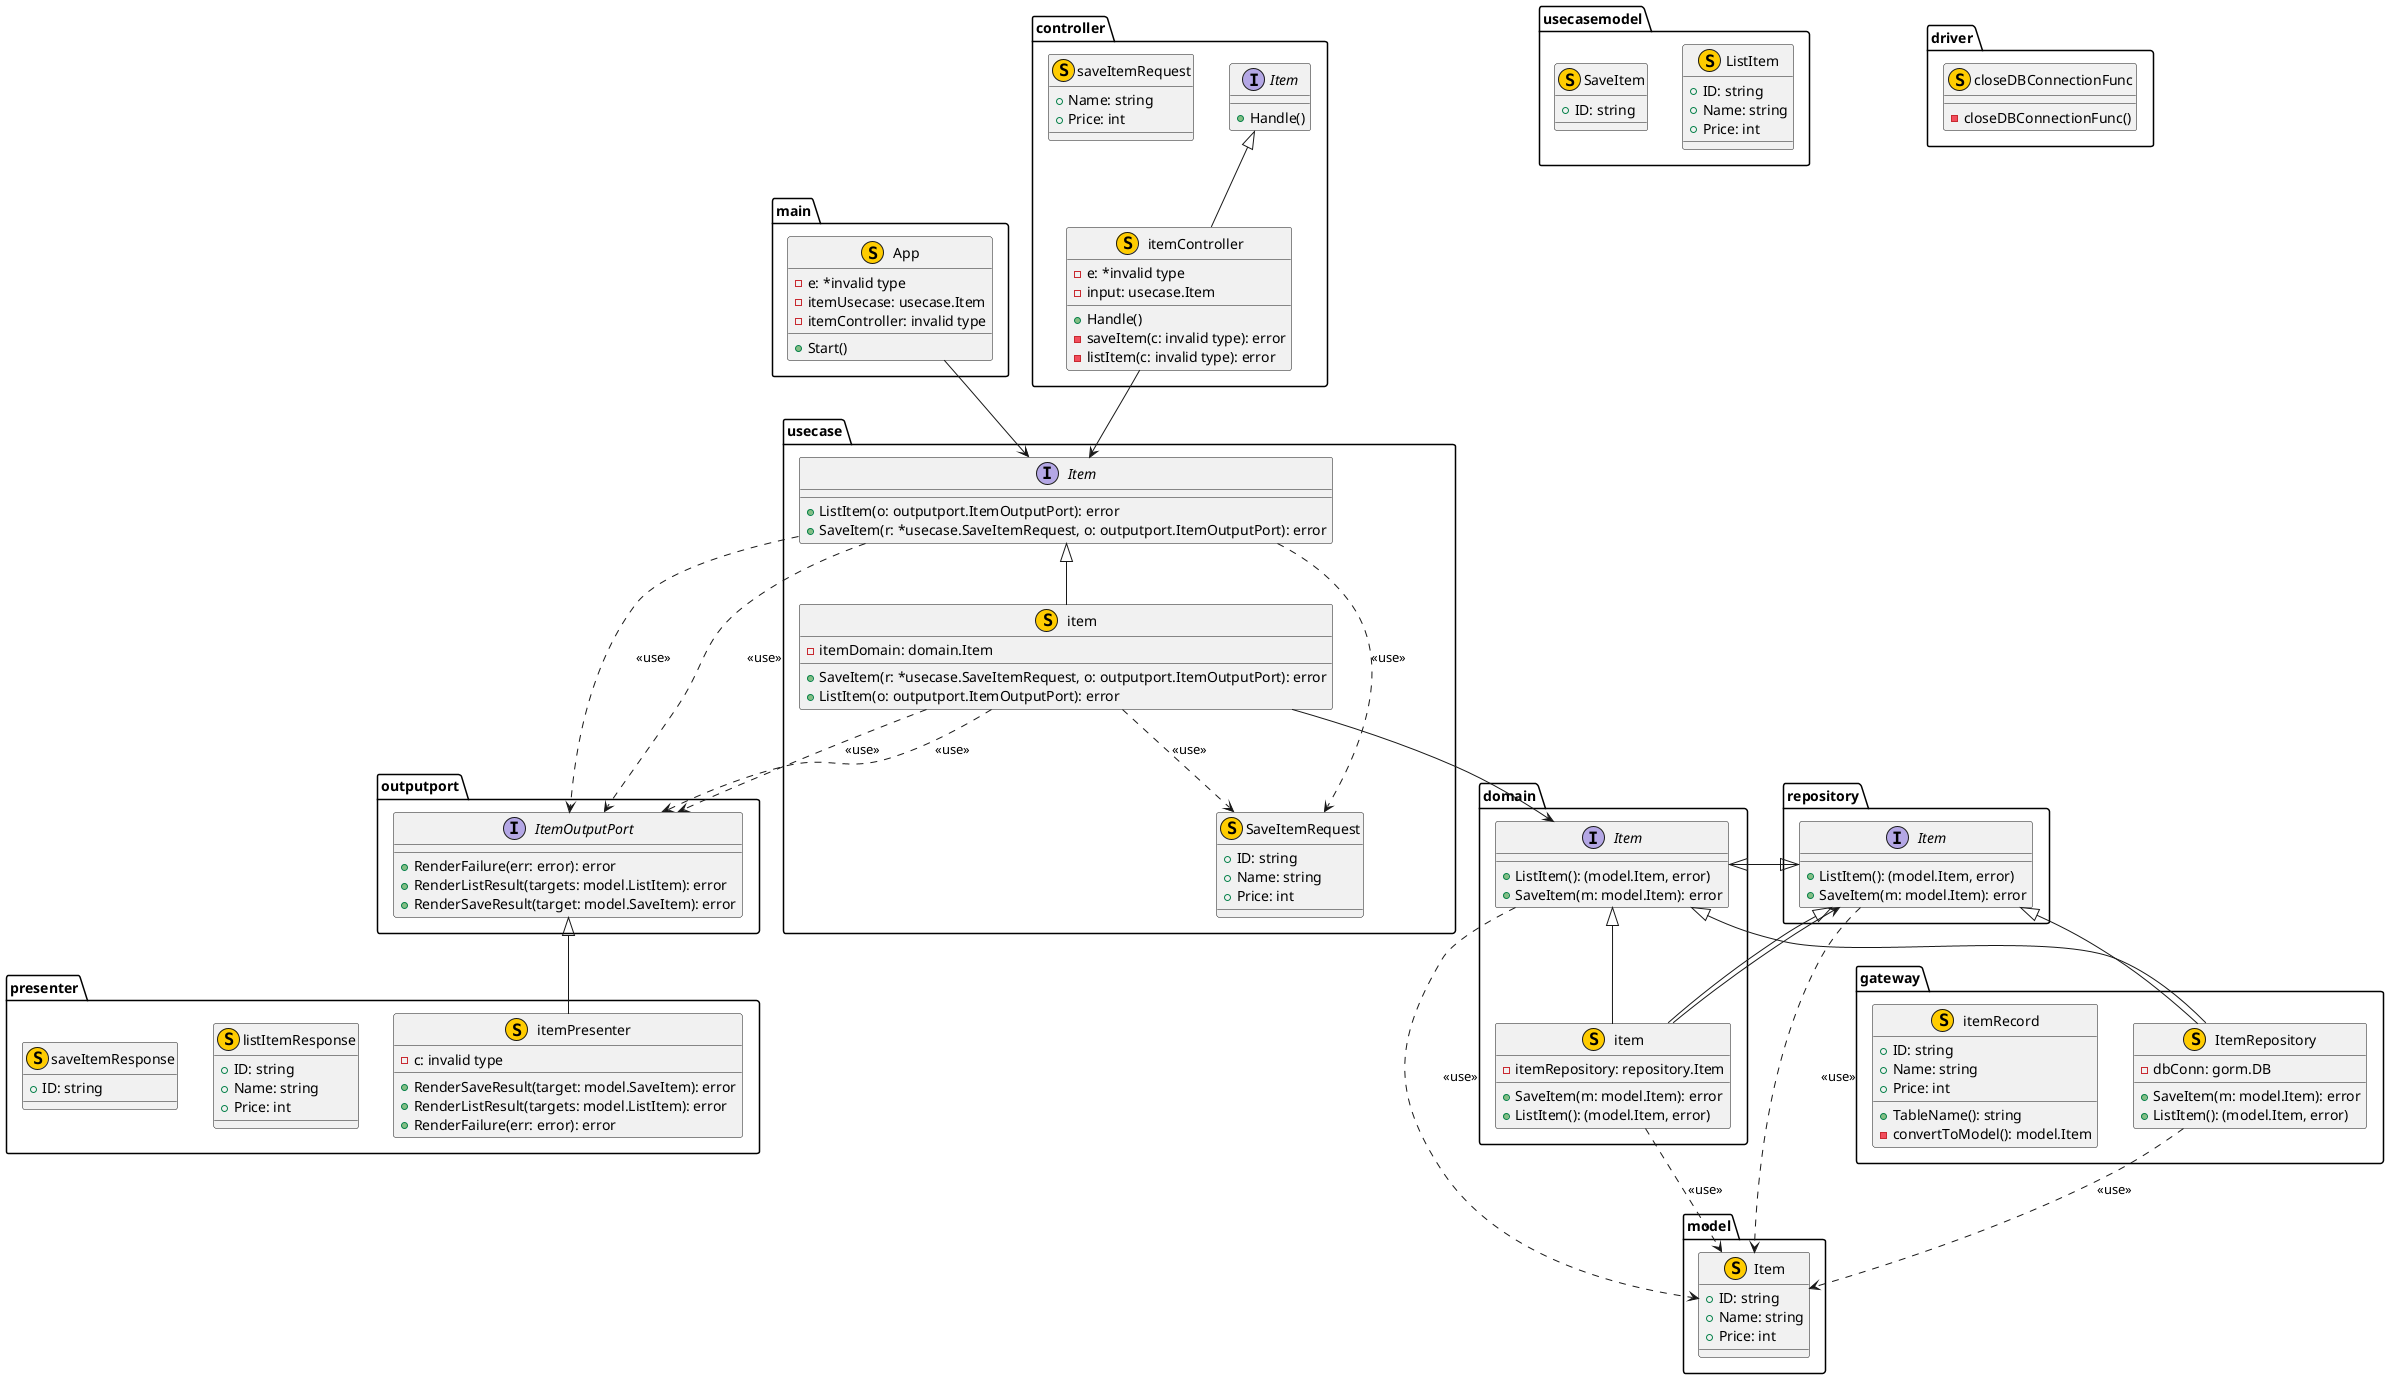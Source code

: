 @startuml

package "presenter" {
	class "itemPresenter" as presenter.itemPresenter <<S,#FFCC00>> {
		-c: invalid type
		+RenderSaveResult(target: model.SaveItem): error
		+RenderListResult(targets: model.ListItem): error
		+RenderFailure(err: error): error
	}
}



package "presenter" {
	class "listItemResponse" as presenter.listItemResponse <<S,#FFCC00>> {
		+ID: string
		+Name: string
		+Price: int
	}
}



package "presenter" {
	class "saveItemResponse" as presenter.saveItemResponse <<S,#FFCC00>> {
		+ID: string
	}
}



package "domain" {
	interface "Item" as domain.Item {
		+ListItem(): (model.Item, error)
		+SaveItem(m: model.Item): error
	}
}


	domain.Item ..> model.Item : <<use>> 

package "domain" {
	class "item" as domain.item <<S,#FFCC00>> {
		-itemRepository: repository.Item
		+SaveItem(m: model.Item): error
		+ListItem(): (model.Item, error)
	}
}

	domain.item --> repository.Item

	domain.item ..> model.Item : <<use>> 

package "main" {
	class "App" as main.App <<S,#FFCC00>> {
		-e: *invalid type
		-itemUsecase: usecase.Item
		-itemController: invalid type
		+Start()
	}
}

	main.App --> usecase.Item


package "usecase" {
	interface "Item" as usecase.Item {
		+ListItem(o: outputport.ItemOutputPort): error
		+SaveItem(r: *usecase.SaveItemRequest, o: outputport.ItemOutputPort): error
	}
}


	usecase.Item ..> outputport.ItemOutputPort : <<use>> 
	usecase.Item ..> usecase.SaveItemRequest : <<use>> 
	usecase.Item ..> outputport.ItemOutputPort : <<use>> 

package "usecase" {
	class "SaveItemRequest" as usecase.SaveItemRequest <<S,#FFCC00>> {
		+ID: string
		+Name: string
		+Price: int
	}
}



package "usecase" {
	class "item" as usecase.item <<S,#FFCC00>> {
		-itemDomain: domain.Item
		+SaveItem(r: *usecase.SaveItemRequest, o: outputport.ItemOutputPort): error
		+ListItem(o: outputport.ItemOutputPort): error
	}
}

	usecase.item --> domain.Item

	usecase.item ..> usecase.SaveItemRequest : <<use>> 
	usecase.item ..> outputport.ItemOutputPort : <<use>> 
	usecase.item ..> outputport.ItemOutputPort : <<use>> 

package "usecasemodel" {
	class "ListItem" as usecasemodel.ListItem <<S,#FFCC00>> {
		+ID: string
		+Name: string
		+Price: int
	}
}



package "usecasemodel" {
	class "SaveItem" as usecasemodel.SaveItem <<S,#FFCC00>> {
		+ID: string
	}
}



package "controller" {
	interface "Item" as controller.Item {
		+Handle()
	}
}



package "controller" {
	class "itemController" as controller.itemController <<S,#FFCC00>> {
		-e: *invalid type
		-input: usecase.Item
		+Handle()
		-saveItem(c: invalid type): error
		-listItem(c: invalid type): error
	}
}

	controller.itemController --> usecase.Item


package "controller" {
	class "saveItemRequest" as controller.saveItemRequest <<S,#FFCC00>> {
		+Name: string
		+Price: int
	}
}



package "model" {
	class "Item" as model.Item <<S,#FFCC00>> {
		+ID: string
		+Name: string
		+Price: int
	}
}



package "repository" {
	interface "Item" as repository.Item {
		+ListItem(): (model.Item, error)
		+SaveItem(m: model.Item): error
	}
}


	repository.Item ..> model.Item : <<use>> 

package "driver" {
	class "closeDBConnectionFunc" as driver.closeDBConnectionFunc <<S,#FFCC00>> {
		-closeDBConnectionFunc()
	}
}



package "outputport" {
	interface "ItemOutputPort" as outputport.ItemOutputPort {
		+RenderFailure(err: error): error
		+RenderListResult(targets: model.ListItem): error
		+RenderSaveResult(target: model.SaveItem): error
	}
}



package "gateway" {
	class "ItemRepository" as gateway.ItemRepository <<S,#FFCC00>> {
		-dbConn: gorm.DB
		+SaveItem(m: model.Item): error
		+ListItem(): (model.Item, error)
	}
}


	gateway.ItemRepository ..> model.Item : <<use>> 

package "gateway" {
	class "itemRecord" as gateway.itemRecord <<S,#FFCC00>> {
		+ID: string
		+Name: string
		+Price: int
		+TableName(): string
		-convertToModel(): model.Item
	}
}



	presenter.itemPresenter -up-|> outputport.ItemOutputPort
	domain.Item -up-|> repository.Item
	domain.item -up-|> domain.Item
	domain.item -up-|> repository.Item
	usecase.item -up-|> usecase.Item
	controller.itemController -up-|> controller.Item
	repository.Item -up-|> domain.Item
	gateway.ItemRepository -up-|> domain.Item
	gateway.ItemRepository -up-|> repository.Item


@enduml
